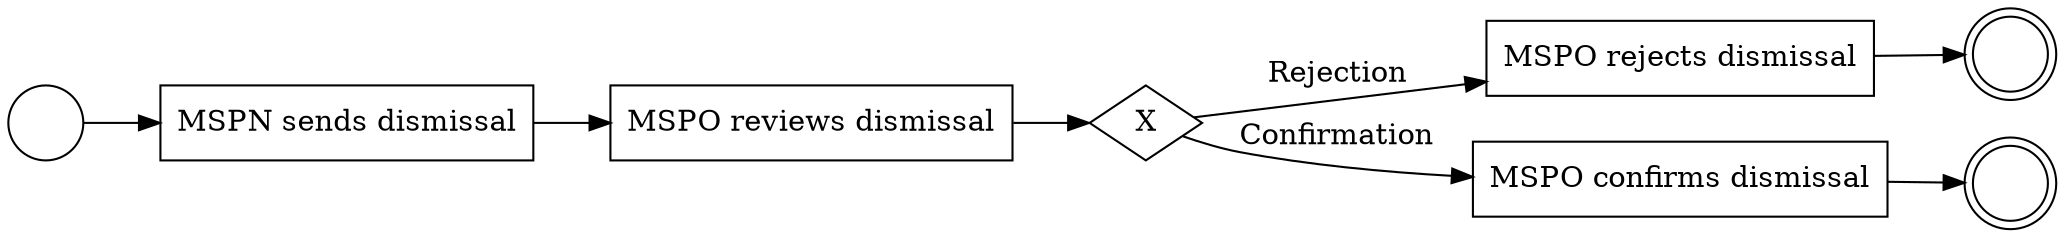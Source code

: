 digraph {
rankdir=LR;
"start_1"[shape=circle label=""];
"end_1"[shape=doublecircle label=""];
"end_2"[shape=doublecircle label=""];
"seg_1"[shape=diamond label="X"];
"MSPN sends dismissal"[shape=rectangle];
"MSPO reviews dismissal"[shape=rectangle];
"MSPO rejects dismissal"[shape=rectangle];
"MSPO confirms dismissal"[shape=rectangle];

"start_1" -> "MSPN sends dismissal";
"MSPN sends dismissal" -> "MSPO reviews dismissal";
"MSPO reviews dismissal" -> "seg_1";
"seg_1" -> "MSPO rejects dismissal"[label="Rejection"];
"seg_1" -> "MSPO confirms dismissal"[label="Confirmation"];
"MSPO rejects dismissal" -> "end_1";
"MSPO confirms dismissal" -> "end_2";
}